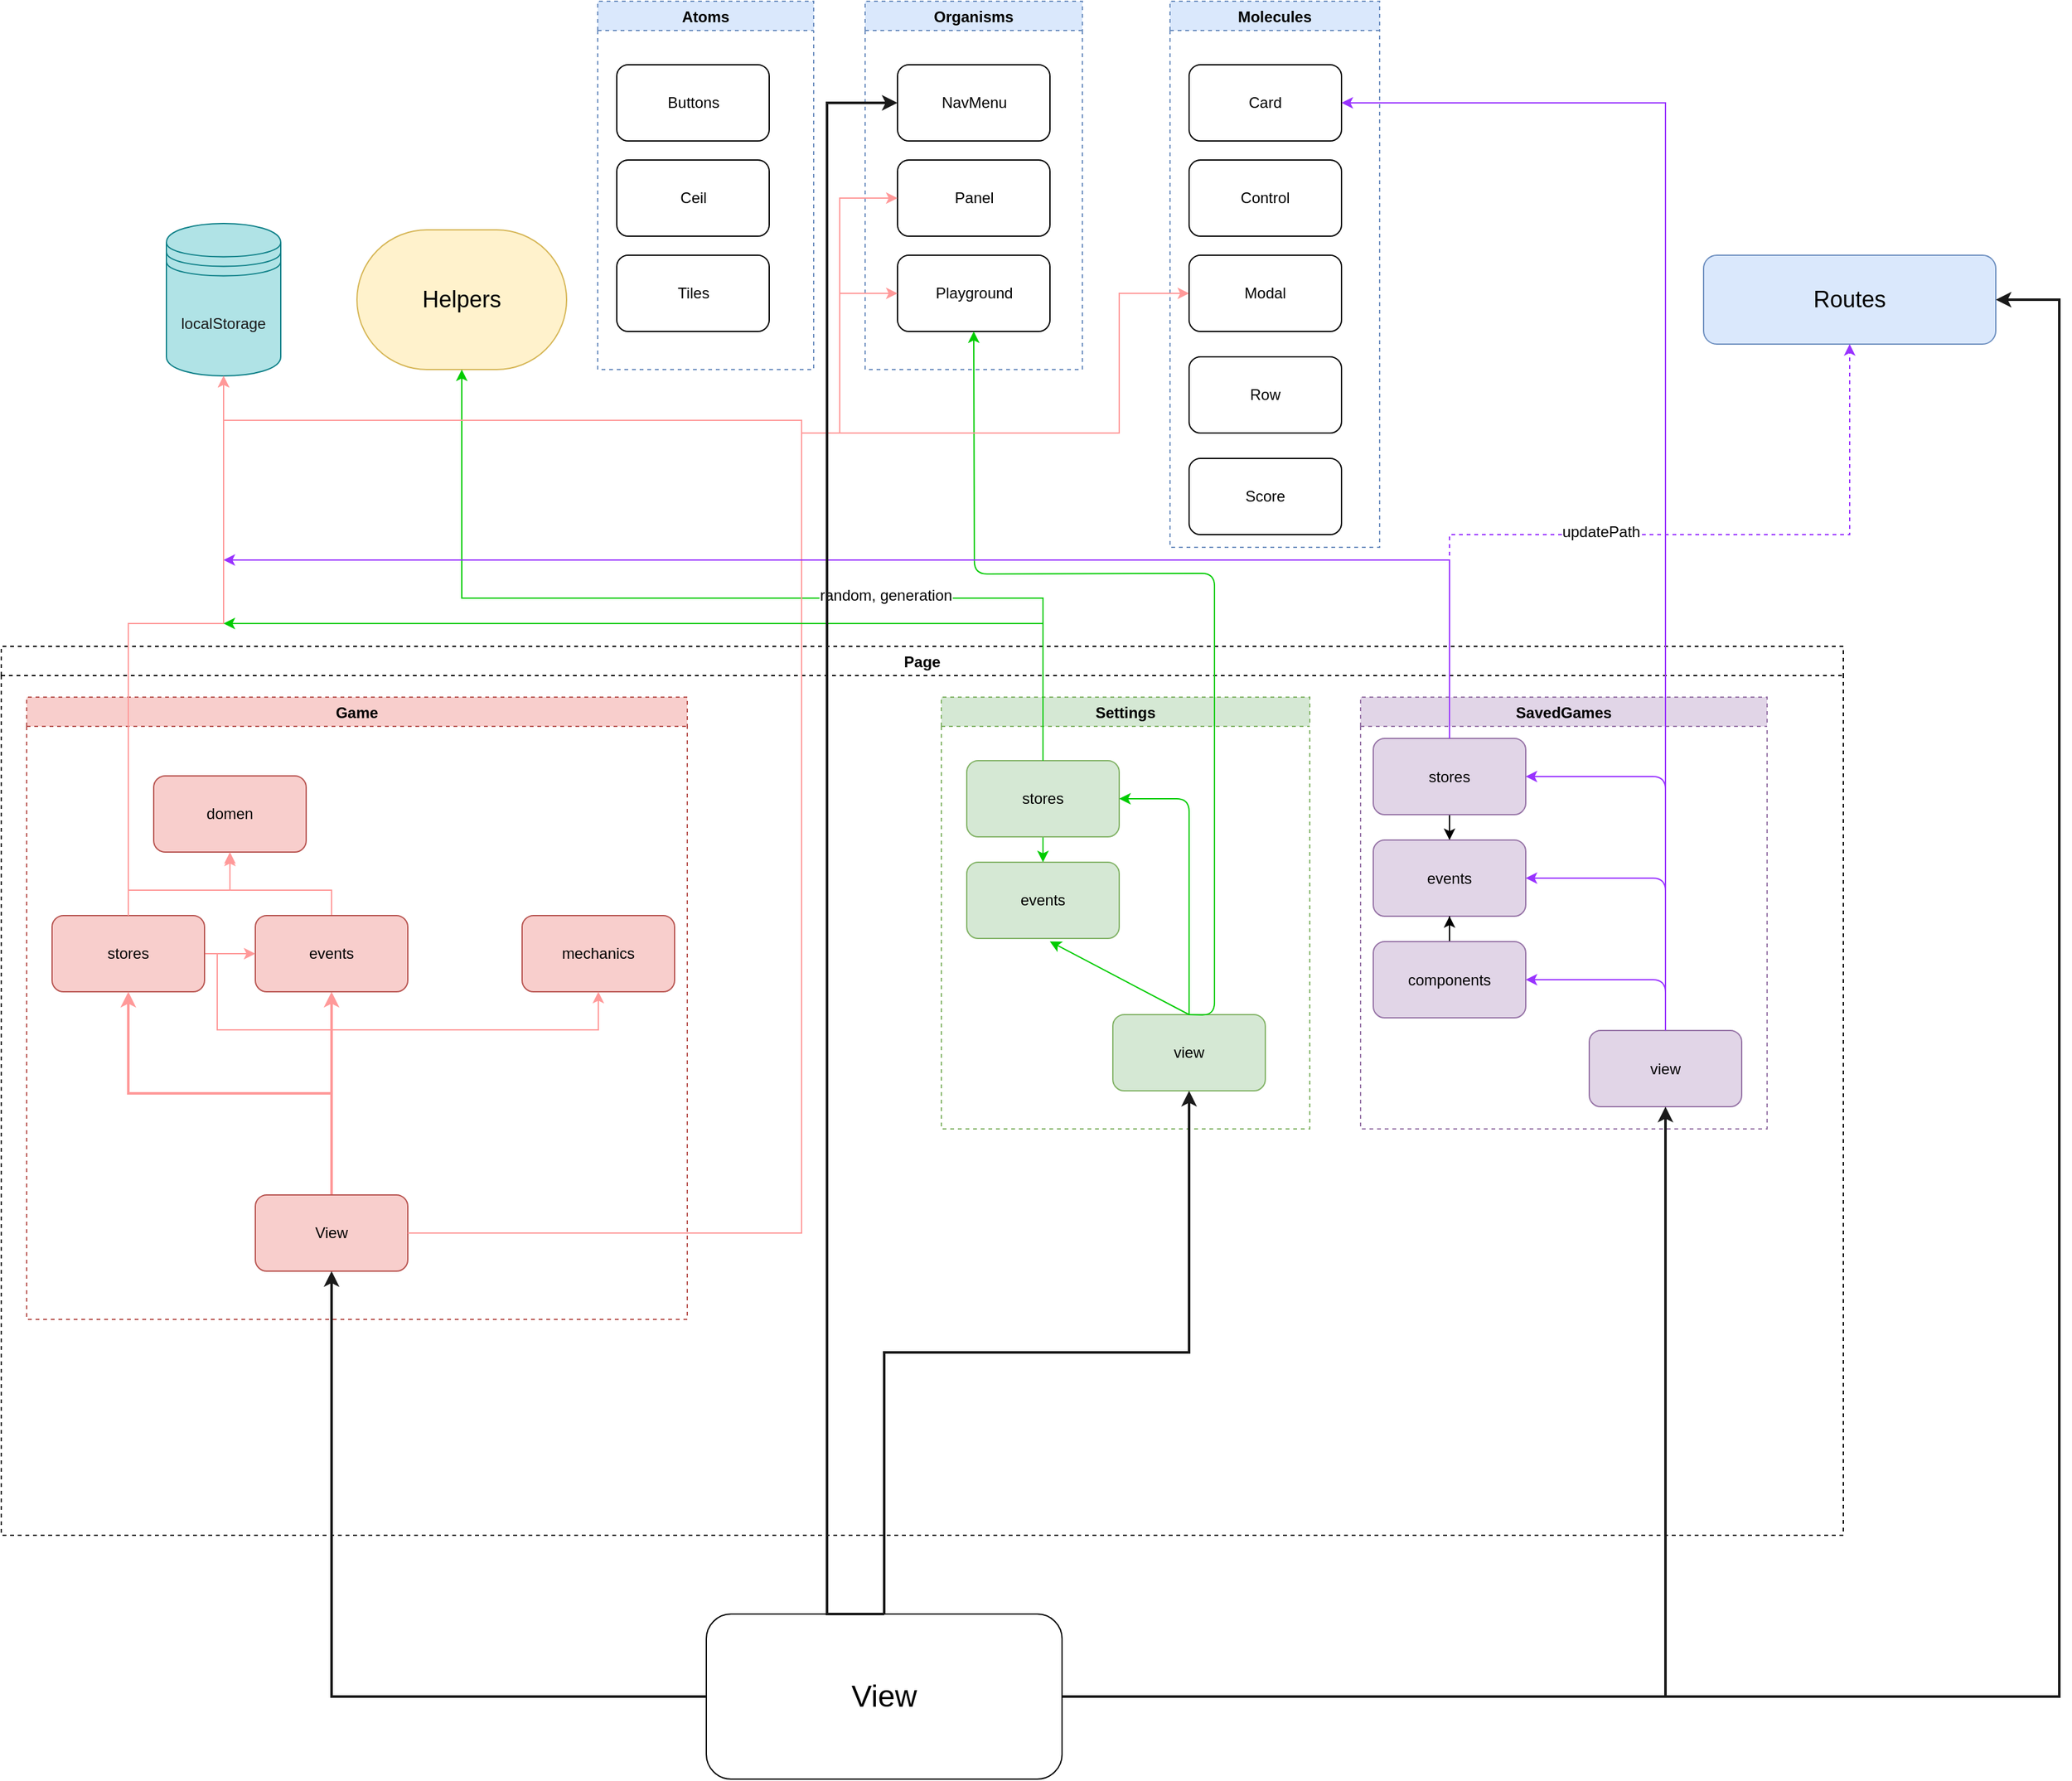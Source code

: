 <mxfile version="12.2.9" type="device" pages="1"><diagram name="Page-1" id="929967ad-93f9-6ef4-fab6-5d389245f69c"><mxGraphModel dx="4132" dy="1810" grid="1" gridSize="10" guides="1" tooltips="1" connect="1" arrows="1" fold="1" page="1" pageScale="1.5" pageWidth="1169" pageHeight="826" background="none" math="0" shadow="0"><root><mxCell id="0" style=";html=1;"/><mxCell id="1" style=";html=1;" parent="0"/><mxCell id="cwQAOhFkgGj9_zMQ1v_d-26" value="&lt;font color=&quot;#1a1a1a&quot;&gt;localStorage&lt;/font&gt;" style="shape=datastore;whiteSpace=wrap;html=1;fillColor=#b0e3e6;strokeColor=#0e8088;" parent="1" vertex="1"><mxGeometry x="170" y="555" width="90" height="120" as="geometry"/></mxCell><mxCell id="cwQAOhFkgGj9_zMQ1v_d-29" value="Atoms" style="swimlane;fillColor=#dae8fc;strokeColor=#6c8ebf;dashed=1;" parent="1" vertex="1"><mxGeometry x="509.5" y="380" width="170" height="290" as="geometry"/></mxCell><mxCell id="cwQAOhFkgGj9_zMQ1v_d-28" value="Buttons" style="rounded=1;whiteSpace=wrap;html=1;" parent="cwQAOhFkgGj9_zMQ1v_d-29" vertex="1"><mxGeometry x="15" y="50" width="120" height="60" as="geometry"/></mxCell><mxCell id="cwQAOhFkgGj9_zMQ1v_d-30" value="Ceil" style="rounded=1;whiteSpace=wrap;html=1;" parent="cwQAOhFkgGj9_zMQ1v_d-29" vertex="1"><mxGeometry x="15" y="125" width="120" height="60" as="geometry"/></mxCell><mxCell id="cwQAOhFkgGj9_zMQ1v_d-31" value="Tiles" style="rounded=1;whiteSpace=wrap;html=1;" parent="cwQAOhFkgGj9_zMQ1v_d-29" vertex="1"><mxGeometry x="15" y="200" width="120" height="60" as="geometry"/></mxCell><mxCell id="cwQAOhFkgGj9_zMQ1v_d-37" value="&lt;font style=&quot;font-size: 18px&quot;&gt;Helpers&lt;/font&gt;" style="rounded=1;whiteSpace=wrap;html=1;fillColor=#fff2cc;strokeColor=#d6b656;arcSize=50;" parent="1" vertex="1"><mxGeometry x="320" y="560" width="165" height="110" as="geometry"/></mxCell><mxCell id="cwQAOhFkgGj9_zMQ1v_d-38" value="Molecules" style="swimlane;fillColor=#dae8fc;strokeColor=#6c8ebf;dashed=1;" parent="1" vertex="1"><mxGeometry x="960" y="380" width="165" height="430" as="geometry"/></mxCell><mxCell id="cwQAOhFkgGj9_zMQ1v_d-39" value="Card" style="rounded=1;whiteSpace=wrap;html=1;" parent="cwQAOhFkgGj9_zMQ1v_d-38" vertex="1"><mxGeometry x="15" y="50" width="120" height="60" as="geometry"/></mxCell><mxCell id="cwQAOhFkgGj9_zMQ1v_d-40" value="Control" style="rounded=1;whiteSpace=wrap;html=1;" parent="cwQAOhFkgGj9_zMQ1v_d-38" vertex="1"><mxGeometry x="15" y="125" width="120" height="60" as="geometry"/></mxCell><mxCell id="cwQAOhFkgGj9_zMQ1v_d-41" value="Modal" style="rounded=1;whiteSpace=wrap;html=1;" parent="cwQAOhFkgGj9_zMQ1v_d-38" vertex="1"><mxGeometry x="15" y="200" width="120" height="60" as="geometry"/></mxCell><mxCell id="cwQAOhFkgGj9_zMQ1v_d-42" value="Row" style="rounded=1;whiteSpace=wrap;html=1;" parent="cwQAOhFkgGj9_zMQ1v_d-38" vertex="1"><mxGeometry x="15" y="280" width="120" height="60" as="geometry"/></mxCell><mxCell id="cwQAOhFkgGj9_zMQ1v_d-43" value="Score" style="rounded=1;whiteSpace=wrap;html=1;" parent="cwQAOhFkgGj9_zMQ1v_d-38" vertex="1"><mxGeometry x="15" y="360" width="120" height="60" as="geometry"/></mxCell><mxCell id="cwQAOhFkgGj9_zMQ1v_d-44" value="Organisms" style="swimlane;fillColor=#dae8fc;strokeColor=#6c8ebf;dashed=1;" parent="1" vertex="1"><mxGeometry x="720" y="380" width="171" height="290" as="geometry"/></mxCell><mxCell id="cwQAOhFkgGj9_zMQ1v_d-45" value="NavMenu" style="rounded=1;whiteSpace=wrap;html=1;" parent="cwQAOhFkgGj9_zMQ1v_d-44" vertex="1"><mxGeometry x="25.5" y="50" width="120" height="60" as="geometry"/></mxCell><mxCell id="cwQAOhFkgGj9_zMQ1v_d-46" value="Panel" style="rounded=1;whiteSpace=wrap;html=1;" parent="cwQAOhFkgGj9_zMQ1v_d-44" vertex="1"><mxGeometry x="25.5" y="125" width="120" height="60" as="geometry"/></mxCell><mxCell id="cwQAOhFkgGj9_zMQ1v_d-47" value="Playground" style="rounded=1;whiteSpace=wrap;html=1;" parent="cwQAOhFkgGj9_zMQ1v_d-44" vertex="1"><mxGeometry x="25.5" y="200" width="120" height="60" as="geometry"/></mxCell><mxCell id="cwQAOhFkgGj9_zMQ1v_d-50" value="Page" style="swimlane;fillColor=#FFFFFF;strokeColor=#000000;dashed=1;" parent="1" vertex="1"><mxGeometry x="40" y="888" width="1450" height="700" as="geometry"/></mxCell><mxCell id="cwQAOhFkgGj9_zMQ1v_d-54" value="Game" style="swimlane;dashed=1;fillColor=#f8cecc;strokeColor=#b85450;" parent="cwQAOhFkgGj9_zMQ1v_d-50" vertex="1"><mxGeometry x="20" y="40" width="520" height="490" as="geometry"/></mxCell><mxCell id="0HnWF2fnLR87Ba1pkFrh-57" value="" style="edgeStyle=orthogonalEdgeStyle;rounded=0;orthogonalLoop=1;jettySize=auto;html=1;strokeColor=#FF9999;entryX=0.5;entryY=1;entryDx=0;entryDy=0;strokeWidth=2;" edge="1" parent="cwQAOhFkgGj9_zMQ1v_d-54" source="cwQAOhFkgGj9_zMQ1v_d-56" target="cwQAOhFkgGj9_zMQ1v_d-58"><mxGeometry relative="1" as="geometry"><mxPoint x="250.0" y="312.0" as="targetPoint"/><Array as="points"><mxPoint x="240" y="352"/><mxPoint x="240" y="352"/></Array></mxGeometry></mxCell><mxCell id="cwQAOhFkgGj9_zMQ1v_d-56" value="View" style="rounded=1;whiteSpace=wrap;html=1;fillColor=#f8cecc;strokeColor=#b85450;" parent="cwQAOhFkgGj9_zMQ1v_d-54" vertex="1"><mxGeometry x="180" y="392" width="120" height="60" as="geometry"/></mxCell><mxCell id="cwQAOhFkgGj9_zMQ1v_d-57" value="domen" style="rounded=1;whiteSpace=wrap;html=1;fillColor=#f8cecc;strokeColor=#b85450;" parent="cwQAOhFkgGj9_zMQ1v_d-54" vertex="1"><mxGeometry x="100" y="62" width="120" height="60" as="geometry"/></mxCell><mxCell id="0HnWF2fnLR87Ba1pkFrh-44" value="" style="edgeStyle=orthogonalEdgeStyle;rounded=0;orthogonalLoop=1;jettySize=auto;html=1;entryX=0.5;entryY=1;entryDx=0;entryDy=0;strokeColor=#FF9999;" edge="1" parent="cwQAOhFkgGj9_zMQ1v_d-54" source="cwQAOhFkgGj9_zMQ1v_d-58" target="cwQAOhFkgGj9_zMQ1v_d-57"><mxGeometry relative="1" as="geometry"><mxPoint x="299.588" y="102" as="targetPoint"/><Array as="points"><mxPoint x="240" y="152"/><mxPoint x="160" y="152"/></Array></mxGeometry></mxCell><mxCell id="cwQAOhFkgGj9_zMQ1v_d-58" value="events" style="rounded=1;whiteSpace=wrap;html=1;fillColor=#f8cecc;strokeColor=#b85450;" parent="cwQAOhFkgGj9_zMQ1v_d-54" vertex="1"><mxGeometry x="180" y="172" width="120" height="60" as="geometry"/></mxCell><mxCell id="cwQAOhFkgGj9_zMQ1v_d-59" value="mechanics" style="rounded=1;whiteSpace=wrap;html=1;fillColor=#f8cecc;strokeColor=#b85450;" parent="cwQAOhFkgGj9_zMQ1v_d-54" vertex="1"><mxGeometry x="390" y="172" width="120" height="60" as="geometry"/></mxCell><mxCell id="0HnWF2fnLR87Ba1pkFrh-45" value="" style="edgeStyle=orthogonalEdgeStyle;rounded=0;orthogonalLoop=1;jettySize=auto;html=1;strokeColor=#FF9999;" edge="1" parent="cwQAOhFkgGj9_zMQ1v_d-54" source="cwQAOhFkgGj9_zMQ1v_d-60" target="cwQAOhFkgGj9_zMQ1v_d-58"><mxGeometry relative="1" as="geometry"/></mxCell><mxCell id="0HnWF2fnLR87Ba1pkFrh-47" value="" style="edgeStyle=orthogonalEdgeStyle;rounded=0;orthogonalLoop=1;jettySize=auto;html=1;exitX=0.5;exitY=0;exitDx=0;exitDy=0;strokeColor=#FF9999;" edge="1" parent="cwQAOhFkgGj9_zMQ1v_d-54" source="cwQAOhFkgGj9_zMQ1v_d-60"><mxGeometry relative="1" as="geometry"><mxPoint x="160" y="124" as="targetPoint"/><Array as="points"><mxPoint x="80" y="152"/><mxPoint x="160" y="152"/></Array></mxGeometry></mxCell><mxCell id="0HnWF2fnLR87Ba1pkFrh-49" value="" style="edgeStyle=orthogonalEdgeStyle;rounded=0;orthogonalLoop=1;jettySize=auto;html=1;exitX=1;exitY=0.5;exitDx=0;exitDy=0;strokeColor=#FF9999;" edge="1" parent="cwQAOhFkgGj9_zMQ1v_d-54" source="cwQAOhFkgGj9_zMQ1v_d-60" target="cwQAOhFkgGj9_zMQ1v_d-59"><mxGeometry relative="1" as="geometry"><mxPoint x="80" y="312" as="targetPoint"/><Array as="points"><mxPoint x="150" y="202"/><mxPoint x="150" y="262"/><mxPoint x="450" y="262"/></Array></mxGeometry></mxCell><mxCell id="cwQAOhFkgGj9_zMQ1v_d-60" value="stores" style="rounded=1;whiteSpace=wrap;html=1;fillColor=#f8cecc;strokeColor=#b85450;" parent="cwQAOhFkgGj9_zMQ1v_d-54" vertex="1"><mxGeometry x="20" y="172" width="120" height="60" as="geometry"/></mxCell><mxCell id="0HnWF2fnLR87Ba1pkFrh-59" value="" style="edgeStyle=orthogonalEdgeStyle;rounded=0;orthogonalLoop=1;jettySize=auto;html=1;strokeColor=#FF9999;entryX=0.5;entryY=1;entryDx=0;entryDy=0;strokeWidth=2;" edge="1" parent="cwQAOhFkgGj9_zMQ1v_d-54" target="cwQAOhFkgGj9_zMQ1v_d-60"><mxGeometry relative="1" as="geometry"><mxPoint x="240" y="391" as="sourcePoint"/><mxPoint x="210.167" y="230.667" as="targetPoint"/><Array as="points"><mxPoint x="240" y="391"/><mxPoint x="240" y="312"/><mxPoint x="80" y="312"/></Array></mxGeometry></mxCell><mxCell id="0HnWF2fnLR87Ba1pkFrh-1" value="Settings" style="swimlane;dashed=1;fillColor=#d5e8d4;strokeColor=#82b366;" vertex="1" parent="cwQAOhFkgGj9_zMQ1v_d-50"><mxGeometry x="740" y="40" width="290" height="340" as="geometry"/></mxCell><mxCell id="0HnWF2fnLR87Ba1pkFrh-34" value="" style="edgeStyle=orthogonalEdgeStyle;rounded=0;orthogonalLoop=1;jettySize=auto;html=1;strokeColor=#00CC00;" edge="1" parent="0HnWF2fnLR87Ba1pkFrh-1" source="0HnWF2fnLR87Ba1pkFrh-5" target="0HnWF2fnLR87Ba1pkFrh-6"><mxGeometry relative="1" as="geometry"/></mxCell><mxCell id="0HnWF2fnLR87Ba1pkFrh-5" value="stores" style="rounded=1;whiteSpace=wrap;html=1;fillColor=#d5e8d4;strokeColor=#82b366;" vertex="1" parent="0HnWF2fnLR87Ba1pkFrh-1"><mxGeometry x="20" y="50" width="120" height="60" as="geometry"/></mxCell><mxCell id="0HnWF2fnLR87Ba1pkFrh-6" value="events" style="rounded=1;whiteSpace=wrap;html=1;fillColor=#d5e8d4;strokeColor=#82b366;" vertex="1" parent="0HnWF2fnLR87Ba1pkFrh-1"><mxGeometry x="20" y="130" width="120" height="60" as="geometry"/></mxCell><mxCell id="0HnWF2fnLR87Ba1pkFrh-7" value="view" style="rounded=1;whiteSpace=wrap;html=1;fillColor=#d5e8d4;strokeColor=#82b366;" vertex="1" parent="0HnWF2fnLR87Ba1pkFrh-1"><mxGeometry x="135" y="250" width="120" height="60" as="geometry"/></mxCell><mxCell id="0HnWF2fnLR87Ba1pkFrh-9" value="" style="endArrow=classic;html=1;exitX=0.5;exitY=0;exitDx=0;exitDy=0;entryX=0.545;entryY=1.039;entryDx=0;entryDy=0;entryPerimeter=0;strokeColor=#00CC00;" edge="1" parent="0HnWF2fnLR87Ba1pkFrh-1" source="0HnWF2fnLR87Ba1pkFrh-7" target="0HnWF2fnLR87Ba1pkFrh-6"><mxGeometry width="50" height="50" relative="1" as="geometry"><mxPoint x="100" y="330" as="sourcePoint"/><mxPoint x="150" y="280" as="targetPoint"/></mxGeometry></mxCell><mxCell id="0HnWF2fnLR87Ba1pkFrh-10" value="" style="endArrow=classic;html=1;exitX=0.5;exitY=0;exitDx=0;exitDy=0;entryX=1;entryY=0.5;entryDx=0;entryDy=0;strokeColor=#00CC00;" edge="1" parent="0HnWF2fnLR87Ba1pkFrh-1" source="0HnWF2fnLR87Ba1pkFrh-7" target="0HnWF2fnLR87Ba1pkFrh-5"><mxGeometry width="50" height="50" relative="1" as="geometry"><mxPoint x="195" y="417.5" as="sourcePoint"/><mxPoint x="115.4" y="189.84" as="targetPoint"/><Array as="points"><mxPoint x="195" y="80"/></Array></mxGeometry></mxCell><mxCell id="0HnWF2fnLR87Ba1pkFrh-12" value="" style="endArrow=classic;html=1;exitX=0.5;exitY=0;exitDx=0;exitDy=0;entryX=0.5;entryY=1;entryDx=0;entryDy=0;strokeColor=#00CC00;" edge="1" parent="0HnWF2fnLR87Ba1pkFrh-1" target="cwQAOhFkgGj9_zMQ1v_d-47"><mxGeometry width="50" height="50" relative="1" as="geometry"><mxPoint x="195" y="250.0" as="sourcePoint"/><mxPoint x="232.5" y="32.5" as="targetPoint"/><Array as="points"><mxPoint x="215" y="250.5"/><mxPoint x="215" y="-97.5"/><mxPoint x="26" y="-97"/></Array></mxGeometry></mxCell><mxCell id="0HnWF2fnLR87Ba1pkFrh-20" value="SavedGames" style="swimlane;dashed=1;fillColor=#e1d5e7;strokeColor=#9673a6;" vertex="1" parent="cwQAOhFkgGj9_zMQ1v_d-50"><mxGeometry x="1070" y="40" width="320" height="340" as="geometry"/></mxCell><mxCell id="0HnWF2fnLR87Ba1pkFrh-35" value="" style="edgeStyle=orthogonalEdgeStyle;rounded=0;orthogonalLoop=1;jettySize=auto;html=1;" edge="1" parent="0HnWF2fnLR87Ba1pkFrh-20" source="0HnWF2fnLR87Ba1pkFrh-22" target="0HnWF2fnLR87Ba1pkFrh-23"><mxGeometry relative="1" as="geometry"/></mxCell><mxCell id="0HnWF2fnLR87Ba1pkFrh-22" value="stores" style="rounded=1;whiteSpace=wrap;html=1;fillColor=#e1d5e7;strokeColor=#9673a6;" vertex="1" parent="0HnWF2fnLR87Ba1pkFrh-20"><mxGeometry x="10" y="32.5" width="120" height="60" as="geometry"/></mxCell><mxCell id="0HnWF2fnLR87Ba1pkFrh-23" value="events" style="rounded=1;whiteSpace=wrap;html=1;fillColor=#e1d5e7;strokeColor=#9673a6;" vertex="1" parent="0HnWF2fnLR87Ba1pkFrh-20"><mxGeometry x="10" y="112.5" width="120" height="60" as="geometry"/></mxCell><mxCell id="0HnWF2fnLR87Ba1pkFrh-24" value="view" style="rounded=1;whiteSpace=wrap;html=1;fillColor=#e1d5e7;strokeColor=#9673a6;" vertex="1" parent="0HnWF2fnLR87Ba1pkFrh-20"><mxGeometry x="180" y="262.5" width="120" height="60" as="geometry"/></mxCell><mxCell id="0HnWF2fnLR87Ba1pkFrh-25" value="" style="endArrow=classic;html=1;exitX=0.5;exitY=0;exitDx=0;exitDy=0;entryX=1;entryY=0.5;entryDx=0;entryDy=0;strokeColor=#9933FF;" edge="1" parent="0HnWF2fnLR87Ba1pkFrh-20" source="0HnWF2fnLR87Ba1pkFrh-24" target="0HnWF2fnLR87Ba1pkFrh-22"><mxGeometry width="50" height="50" relative="1" as="geometry"><mxPoint x="280" y="272.5" as="sourcePoint"/><mxPoint x="225" y="102.5" as="targetPoint"/><Array as="points"><mxPoint x="240" y="62.5"/></Array></mxGeometry></mxCell><mxCell id="0HnWF2fnLR87Ba1pkFrh-26" value="" style="endArrow=classic;html=1;entryX=1;entryY=0.5;entryDx=0;entryDy=0;exitX=0.5;exitY=0;exitDx=0;exitDy=0;strokeColor=#9933FF;" edge="1" parent="0HnWF2fnLR87Ba1pkFrh-20" source="0HnWF2fnLR87Ba1pkFrh-24" target="0HnWF2fnLR87Ba1pkFrh-23"><mxGeometry width="50" height="50" relative="1" as="geometry"><mxPoint x="260" y="282.5" as="sourcePoint"/><mxPoint x="170.4" y="214.84" as="targetPoint"/><Array as="points"><mxPoint x="240" y="142.5"/></Array></mxGeometry></mxCell><mxCell id="0HnWF2fnLR87Ba1pkFrh-36" value="" style="edgeStyle=orthogonalEdgeStyle;rounded=0;orthogonalLoop=1;jettySize=auto;html=1;" edge="1" parent="0HnWF2fnLR87Ba1pkFrh-20" source="0HnWF2fnLR87Ba1pkFrh-28" target="0HnWF2fnLR87Ba1pkFrh-23"><mxGeometry relative="1" as="geometry"/></mxCell><mxCell id="0HnWF2fnLR87Ba1pkFrh-28" value="components" style="rounded=1;whiteSpace=wrap;html=1;fillColor=#e1d5e7;strokeColor=#9673a6;" vertex="1" parent="0HnWF2fnLR87Ba1pkFrh-20"><mxGeometry x="10" y="192.5" width="120" height="60" as="geometry"/></mxCell><mxCell id="0HnWF2fnLR87Ba1pkFrh-29" value="" style="endArrow=classic;html=1;exitX=0.5;exitY=0;exitDx=0;exitDy=0;entryX=1;entryY=0.5;entryDx=0;entryDy=0;strokeColor=#9933FF;" edge="1" parent="0HnWF2fnLR87Ba1pkFrh-20" source="0HnWF2fnLR87Ba1pkFrh-24" target="0HnWF2fnLR87Ba1pkFrh-28"><mxGeometry width="50" height="50" relative="1" as="geometry"><mxPoint x="280" y="272.5" as="sourcePoint"/><mxPoint x="130" y="142.5" as="targetPoint"/><Array as="points"><mxPoint x="240" y="222.5"/><mxPoint x="210" y="222.5"/></Array></mxGeometry></mxCell><mxCell id="cwQAOhFkgGj9_zMQ1v_d-61" value="&lt;font style=&quot;font-size: 18px&quot;&gt;Routes&lt;/font&gt;" style="rounded=1;whiteSpace=wrap;html=1;fillColor=#dae8fc;strokeColor=#6c8ebf;" parent="1" vertex="1"><mxGeometry x="1380" y="580" width="230" height="70" as="geometry"/></mxCell><mxCell id="0HnWF2fnLR87Ba1pkFrh-33" value="" style="edgeStyle=orthogonalEdgeStyle;rounded=0;orthogonalLoop=1;jettySize=auto;html=1;entryX=1;entryY=0.5;entryDx=0;entryDy=0;strokeColor=#9933FF;" edge="1" parent="1" source="0HnWF2fnLR87Ba1pkFrh-24" target="cwQAOhFkgGj9_zMQ1v_d-39"><mxGeometry relative="1" as="geometry"><mxPoint x="1270" y="500" as="targetPoint"/><Array as="points"><mxPoint x="1350" y="460"/></Array></mxGeometry></mxCell><mxCell id="0HnWF2fnLR87Ba1pkFrh-38" value="" style="edgeStyle=orthogonalEdgeStyle;rounded=0;orthogonalLoop=1;jettySize=auto;html=1;entryX=0.5;entryY=1;entryDx=0;entryDy=0;strokeColor=#00CC00;" edge="1" parent="1" source="0HnWF2fnLR87Ba1pkFrh-5" target="cwQAOhFkgGj9_zMQ1v_d-37"><mxGeometry relative="1" as="geometry"><mxPoint x="403.118" y="740.0" as="targetPoint"/><Array as="points"><mxPoint x="860" y="850"/><mxPoint x="402" y="850"/></Array></mxGeometry></mxCell><mxCell id="0HnWF2fnLR87Ba1pkFrh-39" value="random, generation" style="text;html=1;align=center;verticalAlign=middle;resizable=0;points=[];;labelBackgroundColor=#ffffff;" vertex="1" connectable="0" parent="0HnWF2fnLR87Ba1pkFrh-38"><mxGeometry x="-0.34" y="-2" relative="1" as="geometry"><mxPoint as="offset"/></mxGeometry></mxCell><mxCell id="0HnWF2fnLR87Ba1pkFrh-41" value="" style="edgeStyle=orthogonalEdgeStyle;rounded=0;orthogonalLoop=1;jettySize=auto;html=1;entryX=0.5;entryY=1;entryDx=0;entryDy=0;dashed=1;strokeColor=#9933FF;" edge="1" parent="1" source="0HnWF2fnLR87Ba1pkFrh-22" target="cwQAOhFkgGj9_zMQ1v_d-61"><mxGeometry relative="1" as="geometry"><mxPoint x="1499.588" y="730.0" as="targetPoint"/><Array as="points"><mxPoint x="1180" y="800"/><mxPoint x="1495" y="800"/></Array></mxGeometry></mxCell><mxCell id="0HnWF2fnLR87Ba1pkFrh-42" value="updatePath" style="text;html=1;align=center;verticalAlign=middle;resizable=0;points=[];;labelBackgroundColor=#ffffff;" vertex="1" connectable="0" parent="0HnWF2fnLR87Ba1pkFrh-41"><mxGeometry x="-0.108" y="2" relative="1" as="geometry"><mxPoint as="offset"/></mxGeometry></mxCell><mxCell id="0HnWF2fnLR87Ba1pkFrh-51" value="" style="edgeStyle=orthogonalEdgeStyle;rounded=0;orthogonalLoop=1;jettySize=auto;html=1;entryX=0;entryY=0.5;entryDx=0;entryDy=0;strokeColor=#FF9999;strokeWidth=1;" edge="1" parent="1" source="cwQAOhFkgGj9_zMQ1v_d-56" target="cwQAOhFkgGj9_zMQ1v_d-41"><mxGeometry relative="1" as="geometry"><mxPoint x="450" y="1350" as="targetPoint"/><Array as="points"><mxPoint x="670" y="1350"/><mxPoint x="670" y="720"/><mxPoint x="920" y="720"/><mxPoint x="920" y="610"/></Array></mxGeometry></mxCell><mxCell id="0HnWF2fnLR87Ba1pkFrh-52" value="" style="edgeStyle=orthogonalEdgeStyle;rounded=0;orthogonalLoop=1;jettySize=auto;html=1;entryX=0;entryY=0.5;entryDx=0;entryDy=0;strokeColor=#FF9999;exitX=1;exitY=0.5;exitDx=0;exitDy=0;strokeWidth=1;" edge="1" parent="1" source="cwQAOhFkgGj9_zMQ1v_d-56" target="cwQAOhFkgGj9_zMQ1v_d-46"><mxGeometry relative="1" as="geometry"><mxPoint x="380" y="1359.529" as="sourcePoint"/><mxPoint x="984.882" y="619.529" as="targetPoint"/><Array as="points"><mxPoint x="670" y="1350"/><mxPoint x="670" y="720"/><mxPoint x="700" y="720"/><mxPoint x="700" y="535"/></Array></mxGeometry></mxCell><mxCell id="0HnWF2fnLR87Ba1pkFrh-53" value="" style="edgeStyle=orthogonalEdgeStyle;rounded=0;orthogonalLoop=1;jettySize=auto;html=1;entryX=0;entryY=0.5;entryDx=0;entryDy=0;strokeColor=#FF9999;exitX=1;exitY=0.5;exitDx=0;exitDy=0;strokeWidth=1;" edge="1" parent="1" source="cwQAOhFkgGj9_zMQ1v_d-56" target="cwQAOhFkgGj9_zMQ1v_d-47"><mxGeometry relative="1" as="geometry"><mxPoint x="380.176" y="1359.529" as="sourcePoint"/><mxPoint x="755.471" y="545.412" as="targetPoint"/><Array as="points"><mxPoint x="670" y="1350"/><mxPoint x="670" y="720"/><mxPoint x="700" y="720"/><mxPoint x="700" y="610"/></Array></mxGeometry></mxCell><mxCell id="0HnWF2fnLR87Ba1pkFrh-60" value="" style="edgeStyle=orthogonalEdgeStyle;rounded=0;orthogonalLoop=1;jettySize=auto;html=1;entryX=0.5;entryY=1;entryDx=0;entryDy=0;strokeColor=#FF9999;exitX=1;exitY=0.5;exitDx=0;exitDy=0;strokeWidth=1;" edge="1" parent="1" source="cwQAOhFkgGj9_zMQ1v_d-56" target="cwQAOhFkgGj9_zMQ1v_d-26"><mxGeometry relative="1" as="geometry"><mxPoint x="376.929" y="1379.857" as="sourcePoint"/><mxPoint x="762.643" y="639.857" as="targetPoint"/><Array as="points"><mxPoint x="670" y="1350"/><mxPoint x="670" y="710"/><mxPoint x="215" y="710"/></Array></mxGeometry></mxCell><mxCell id="0HnWF2fnLR87Ba1pkFrh-62" value="" style="edgeStyle=orthogonalEdgeStyle;rounded=0;orthogonalLoop=1;jettySize=auto;html=1;strokeColor=#FF9999;strokeWidth=1;entryX=0.5;entryY=1;entryDx=0;entryDy=0;" edge="1" parent="1" source="cwQAOhFkgGj9_zMQ1v_d-60" target="cwQAOhFkgGj9_zMQ1v_d-26"><mxGeometry relative="1" as="geometry"><mxPoint x="80.429" y="720" as="targetPoint"/><Array as="points"><mxPoint x="140" y="870"/><mxPoint x="215" y="870"/></Array></mxGeometry></mxCell><mxCell id="0HnWF2fnLR87Ba1pkFrh-63" value="" style="edgeStyle=orthogonalEdgeStyle;rounded=0;orthogonalLoop=1;jettySize=auto;html=1;strokeColor=#9933FF;" edge="1" parent="1"><mxGeometry relative="1" as="geometry"><mxPoint x="1180" y="960" as="sourcePoint"/><mxPoint x="215" y="820" as="targetPoint"/><Array as="points"><mxPoint x="1180" y="820"/><mxPoint x="215" y="820"/></Array></mxGeometry></mxCell><mxCell id="0HnWF2fnLR87Ba1pkFrh-64" value="&lt;br&gt;" style="text;html=1;align=center;verticalAlign=middle;resizable=0;points=[];;labelBackgroundColor=#ffffff;" vertex="1" connectable="0" parent="0HnWF2fnLR87Ba1pkFrh-63"><mxGeometry x="-0.108" y="2" relative="1" as="geometry"><mxPoint as="offset"/></mxGeometry></mxCell><mxCell id="0HnWF2fnLR87Ba1pkFrh-65" value="" style="edgeStyle=orthogonalEdgeStyle;rounded=0;orthogonalLoop=1;jettySize=auto;html=1;exitX=0.5;exitY=0;exitDx=0;exitDy=0;strokeColor=#00CC00;" edge="1" parent="1" source="0HnWF2fnLR87Ba1pkFrh-5"><mxGeometry relative="1" as="geometry"><mxPoint x="798" y="1008" as="sourcePoint"/><mxPoint x="215" y="870" as="targetPoint"/><Array as="points"><mxPoint x="860" y="870"/><mxPoint x="215" y="870"/></Array></mxGeometry></mxCell><mxCell id="0HnWF2fnLR87Ba1pkFrh-66" value="&lt;br&gt;" style="text;html=1;align=center;verticalAlign=middle;resizable=0;points=[];;labelBackgroundColor=#ffffff;" vertex="1" connectable="0" parent="0HnWF2fnLR87Ba1pkFrh-65"><mxGeometry x="-0.34" y="-2" relative="1" as="geometry"><mxPoint as="offset"/></mxGeometry></mxCell><mxCell id="0HnWF2fnLR87Ba1pkFrh-69" value="" style="edgeStyle=orthogonalEdgeStyle;rounded=0;orthogonalLoop=1;jettySize=auto;html=1;strokeColor=#1A1A1A;strokeWidth=2;entryX=0.5;entryY=1;entryDx=0;entryDy=0;" edge="1" parent="1" source="0HnWF2fnLR87Ba1pkFrh-68" target="0HnWF2fnLR87Ba1pkFrh-24"><mxGeometry relative="1" as="geometry"/></mxCell><mxCell id="0HnWF2fnLR87Ba1pkFrh-68" value="&lt;font style=&quot;font-size: 24px&quot;&gt;View&lt;/font&gt;" style="rounded=1;whiteSpace=wrap;html=1;fillColor=#FFFFFF;strokeColor=#000000;" vertex="1" parent="1"><mxGeometry x="595" y="1650" width="280" height="130" as="geometry"/></mxCell><mxCell id="0HnWF2fnLR87Ba1pkFrh-70" value="" style="edgeStyle=orthogonalEdgeStyle;rounded=0;orthogonalLoop=1;jettySize=auto;html=1;strokeColor=#1A1A1A;strokeWidth=2;entryX=0.5;entryY=1;entryDx=0;entryDy=0;exitX=0.5;exitY=0;exitDx=0;exitDy=0;" edge="1" parent="1" source="0HnWF2fnLR87Ba1pkFrh-68" target="0HnWF2fnLR87Ba1pkFrh-7"><mxGeometry relative="1" as="geometry"><mxPoint x="885" y="1725" as="sourcePoint"/><mxPoint x="1360.176" y="1260.294" as="targetPoint"/></mxGeometry></mxCell><mxCell id="0HnWF2fnLR87Ba1pkFrh-71" value="" style="edgeStyle=orthogonalEdgeStyle;rounded=0;orthogonalLoop=1;jettySize=auto;html=1;strokeColor=#1A1A1A;strokeWidth=2;entryX=0.5;entryY=1;entryDx=0;entryDy=0;exitX=0;exitY=0.5;exitDx=0;exitDy=0;" edge="1" parent="1" source="0HnWF2fnLR87Ba1pkFrh-68" target="cwQAOhFkgGj9_zMQ1v_d-56"><mxGeometry relative="1" as="geometry"><mxPoint x="895" y="1735" as="sourcePoint"/><mxPoint x="1370.176" y="1270.294" as="targetPoint"/></mxGeometry></mxCell><mxCell id="0HnWF2fnLR87Ba1pkFrh-72" value="" style="edgeStyle=orthogonalEdgeStyle;rounded=0;orthogonalLoop=1;jettySize=auto;html=1;strokeColor=#1A1A1A;strokeWidth=2;exitX=0.5;exitY=0;exitDx=0;exitDy=0;entryX=0;entryY=0.5;entryDx=0;entryDy=0;" edge="1" parent="1" source="0HnWF2fnLR87Ba1pkFrh-68" target="cwQAOhFkgGj9_zMQ1v_d-45"><mxGeometry relative="1" as="geometry"><mxPoint x="905" y="1745" as="sourcePoint"/><mxPoint x="700" y="1010" as="targetPoint"/><Array as="points"><mxPoint x="690" y="1650"/><mxPoint x="690" y="460"/></Array></mxGeometry></mxCell><mxCell id="0HnWF2fnLR87Ba1pkFrh-73" value="" style="edgeStyle=orthogonalEdgeStyle;rounded=0;orthogonalLoop=1;jettySize=auto;html=1;strokeColor=#1A1A1A;strokeWidth=2;entryX=1;entryY=0.5;entryDx=0;entryDy=0;" edge="1" parent="1" target="cwQAOhFkgGj9_zMQ1v_d-61"><mxGeometry relative="1" as="geometry"><mxPoint x="875" y="1715" as="sourcePoint"/><mxPoint x="1580" y="1060" as="targetPoint"/><Array as="points"><mxPoint x="1660" y="1715"/><mxPoint x="1660" y="615"/></Array></mxGeometry></mxCell></root></mxGraphModel></diagram></mxfile>